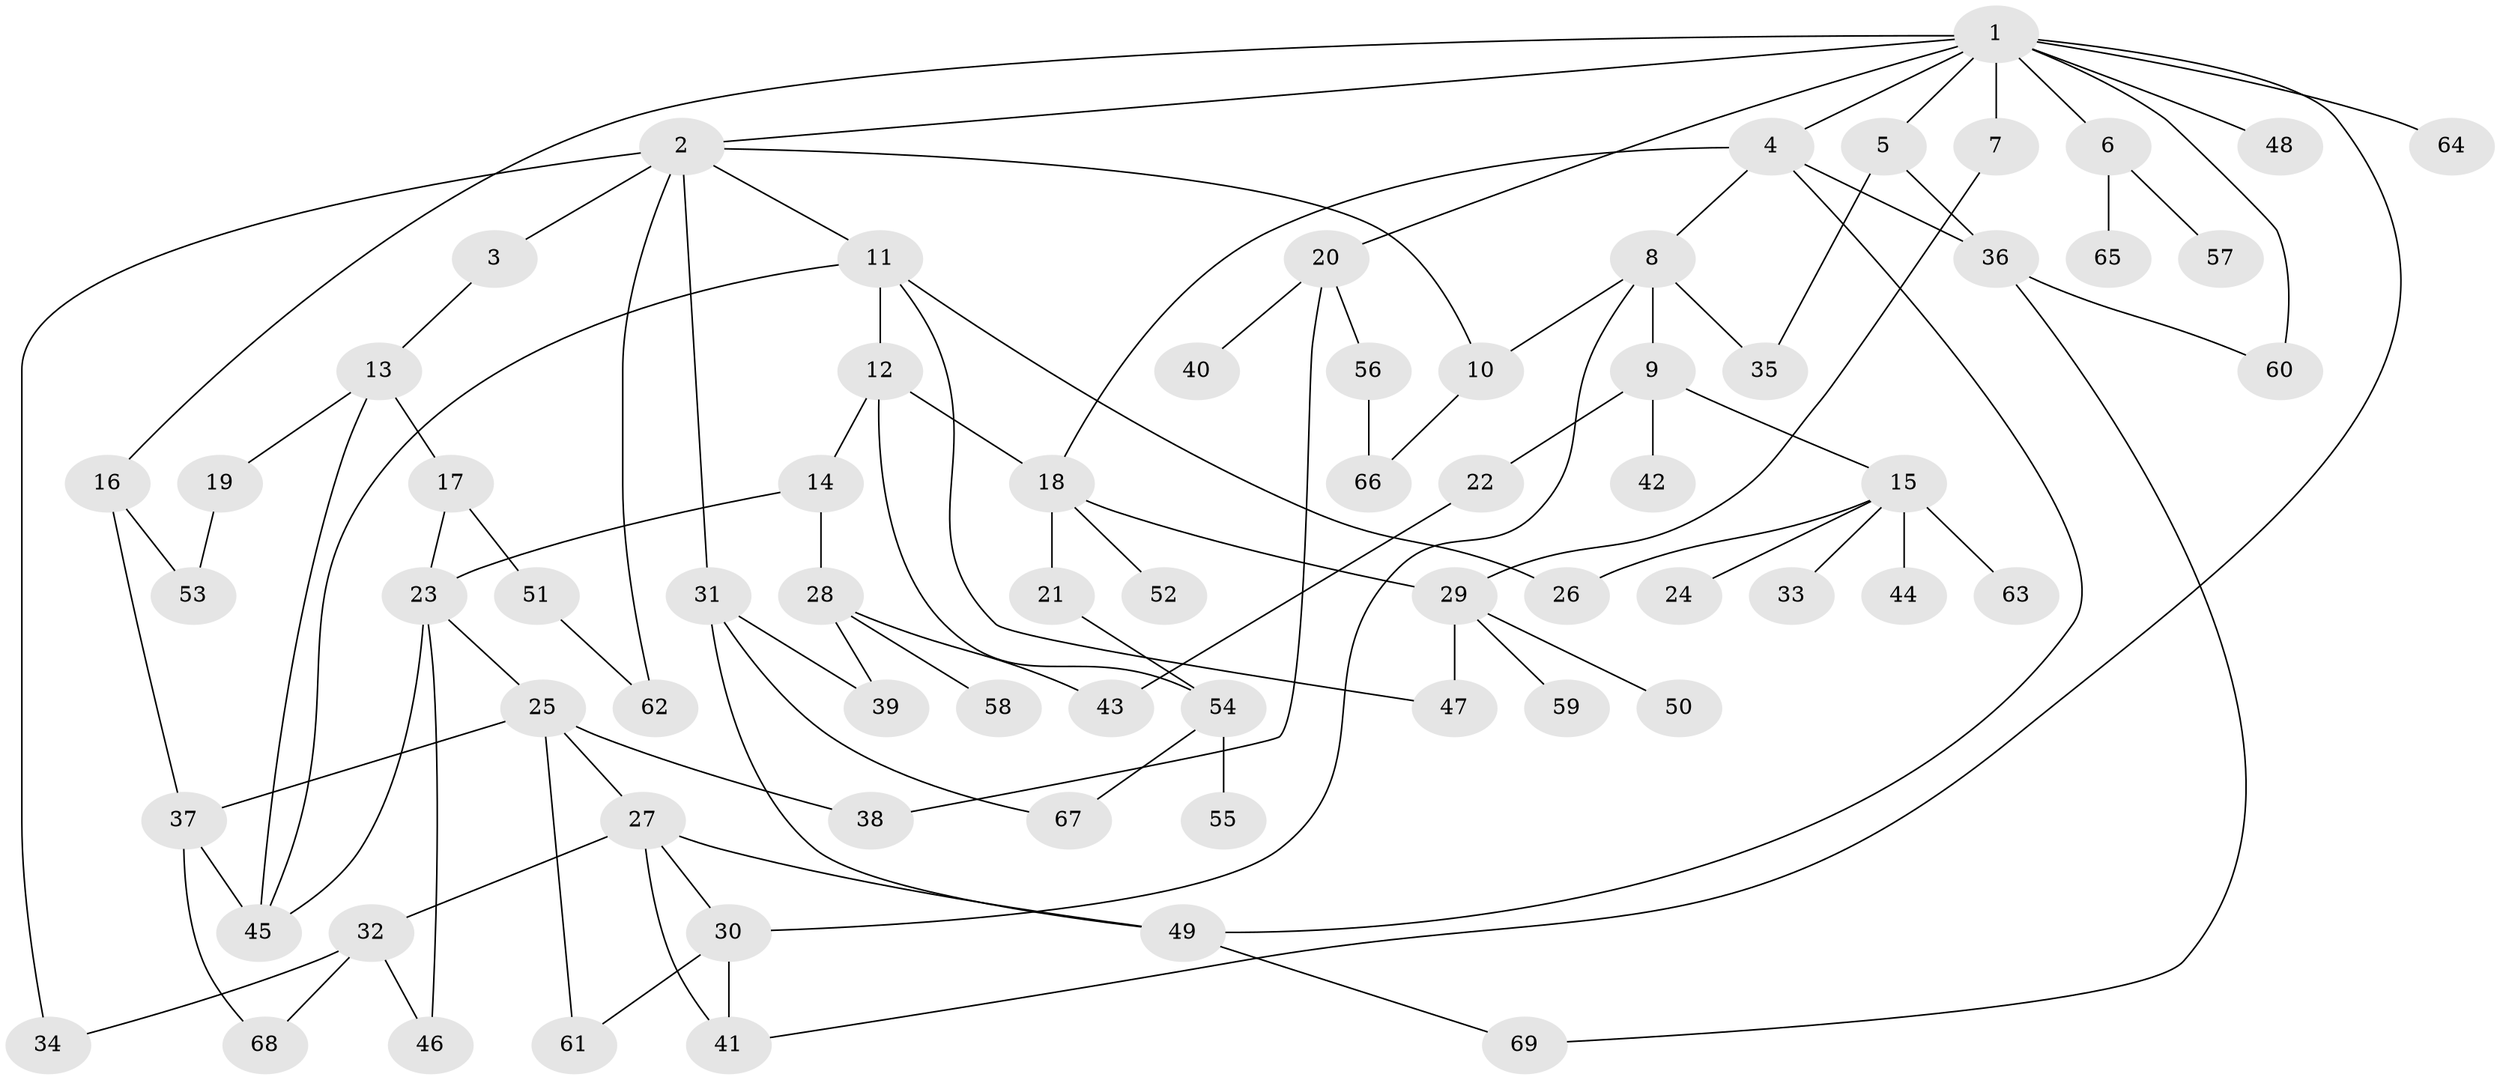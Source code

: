 // Generated by graph-tools (version 1.1) at 2025/34/03/09/25 02:34:29]
// undirected, 69 vertices, 99 edges
graph export_dot {
graph [start="1"]
  node [color=gray90,style=filled];
  1;
  2;
  3;
  4;
  5;
  6;
  7;
  8;
  9;
  10;
  11;
  12;
  13;
  14;
  15;
  16;
  17;
  18;
  19;
  20;
  21;
  22;
  23;
  24;
  25;
  26;
  27;
  28;
  29;
  30;
  31;
  32;
  33;
  34;
  35;
  36;
  37;
  38;
  39;
  40;
  41;
  42;
  43;
  44;
  45;
  46;
  47;
  48;
  49;
  50;
  51;
  52;
  53;
  54;
  55;
  56;
  57;
  58;
  59;
  60;
  61;
  62;
  63;
  64;
  65;
  66;
  67;
  68;
  69;
  1 -- 2;
  1 -- 4;
  1 -- 5;
  1 -- 6;
  1 -- 7;
  1 -- 16;
  1 -- 20;
  1 -- 48;
  1 -- 64;
  1 -- 41;
  1 -- 60;
  2 -- 3;
  2 -- 10;
  2 -- 11;
  2 -- 31;
  2 -- 62;
  2 -- 34;
  3 -- 13;
  4 -- 8;
  4 -- 18;
  4 -- 36;
  4 -- 49;
  5 -- 36;
  5 -- 35;
  6 -- 57;
  6 -- 65;
  7 -- 29;
  8 -- 9;
  8 -- 30;
  8 -- 35;
  8 -- 10;
  9 -- 15;
  9 -- 22;
  9 -- 42;
  10 -- 66;
  11 -- 12;
  11 -- 45;
  11 -- 47;
  11 -- 26;
  12 -- 14;
  12 -- 18;
  12 -- 54;
  13 -- 17;
  13 -- 19;
  13 -- 45;
  14 -- 23;
  14 -- 28;
  15 -- 24;
  15 -- 26;
  15 -- 33;
  15 -- 44;
  15 -- 63;
  16 -- 37;
  16 -- 53;
  17 -- 51;
  17 -- 23;
  18 -- 21;
  18 -- 52;
  18 -- 29;
  19 -- 53;
  20 -- 38;
  20 -- 40;
  20 -- 56;
  21 -- 54;
  22 -- 43;
  23 -- 25;
  23 -- 45;
  23 -- 46;
  25 -- 27;
  25 -- 61;
  25 -- 37;
  25 -- 38;
  27 -- 32;
  27 -- 41;
  27 -- 49;
  27 -- 30;
  28 -- 43;
  28 -- 58;
  28 -- 39;
  29 -- 47;
  29 -- 50;
  29 -- 59;
  30 -- 61;
  30 -- 41;
  31 -- 39;
  31 -- 49;
  31 -- 67;
  32 -- 34;
  32 -- 46;
  32 -- 68;
  36 -- 60;
  36 -- 69;
  37 -- 45;
  37 -- 68;
  49 -- 69;
  51 -- 62;
  54 -- 55;
  54 -- 67;
  56 -- 66;
}
